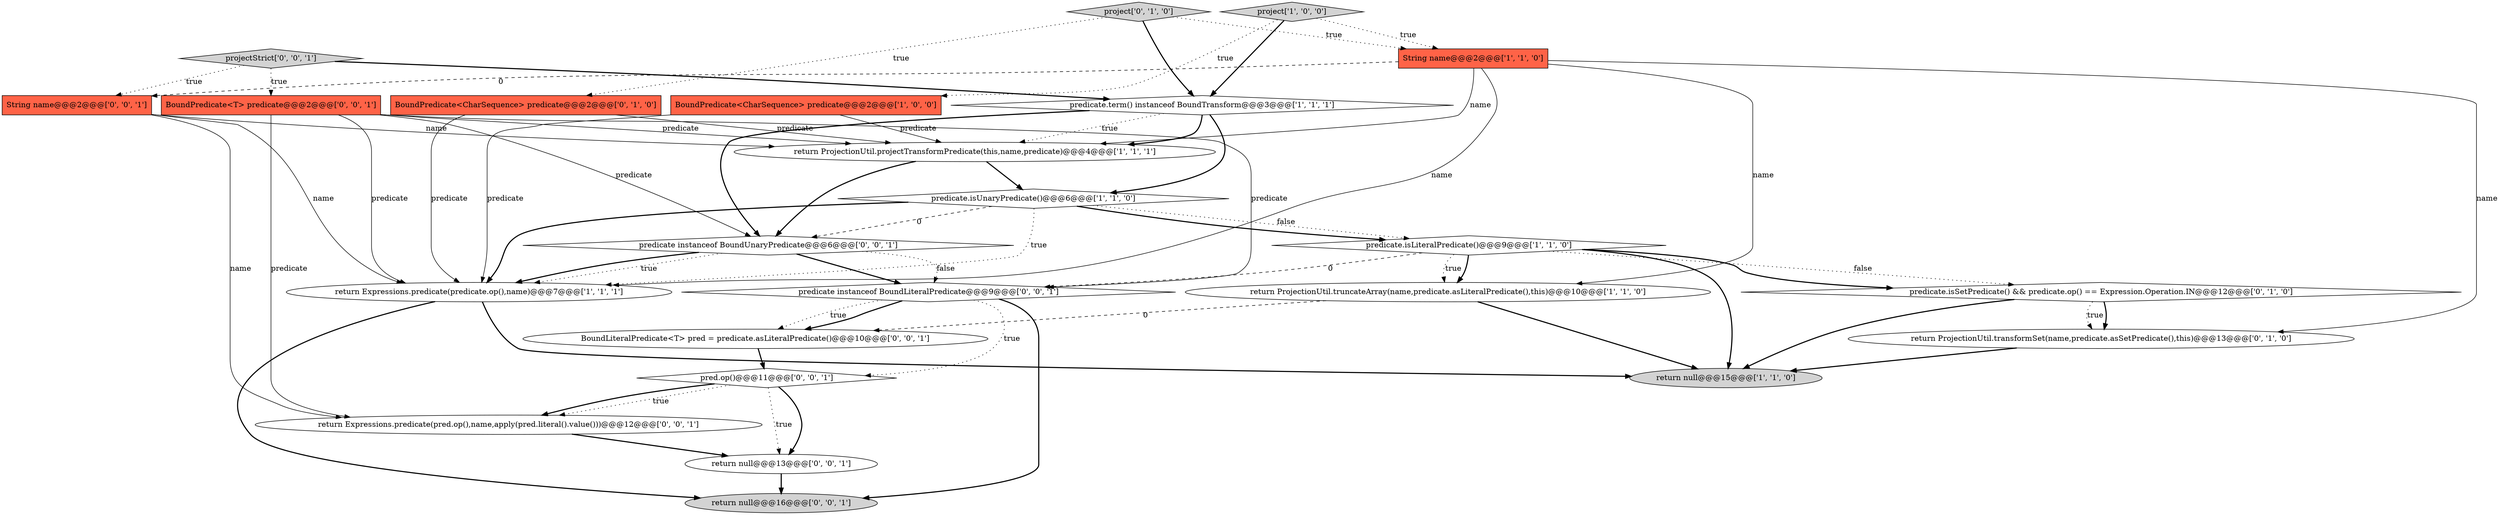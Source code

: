 digraph {
22 [style = filled, label = "String name@@@2@@@['0', '0', '1']", fillcolor = tomato, shape = box image = "AAA0AAABBB3BBB"];
14 [style = filled, label = "return Expressions.predicate(pred.op(),name,apply(pred.literal().value()))@@@12@@@['0', '0', '1']", fillcolor = white, shape = ellipse image = "AAA0AAABBB3BBB"];
7 [style = filled, label = "predicate.isLiteralPredicate()@@@9@@@['1', '1', '0']", fillcolor = white, shape = diamond image = "AAA0AAABBB1BBB"];
19 [style = filled, label = "predicate instanceof BoundUnaryPredicate@@@6@@@['0', '0', '1']", fillcolor = white, shape = diamond image = "AAA0AAABBB3BBB"];
16 [style = filled, label = "pred.op()@@@11@@@['0', '0', '1']", fillcolor = white, shape = diamond image = "AAA0AAABBB3BBB"];
9 [style = filled, label = "predicate.term() instanceof BoundTransform@@@3@@@['1', '1', '1']", fillcolor = white, shape = diamond image = "AAA0AAABBB1BBB"];
17 [style = filled, label = "BoundLiteralPredicate<T> pred = predicate.asLiteralPredicate()@@@10@@@['0', '0', '1']", fillcolor = white, shape = ellipse image = "AAA0AAABBB3BBB"];
23 [style = filled, label = "projectStrict['0', '0', '1']", fillcolor = lightgray, shape = diamond image = "AAA0AAABBB3BBB"];
4 [style = filled, label = "return Expressions.predicate(predicate.op(),name)@@@7@@@['1', '1', '1']", fillcolor = white, shape = ellipse image = "AAA0AAABBB1BBB"];
8 [style = filled, label = "return ProjectionUtil.truncateArray(name,predicate.asLiteralPredicate(),this)@@@10@@@['1', '1', '0']", fillcolor = white, shape = ellipse image = "AAA0AAABBB1BBB"];
1 [style = filled, label = "return null@@@15@@@['1', '1', '0']", fillcolor = lightgray, shape = ellipse image = "AAA0AAABBB1BBB"];
10 [style = filled, label = "BoundPredicate<CharSequence> predicate@@@2@@@['0', '1', '0']", fillcolor = tomato, shape = box image = "AAA0AAABBB2BBB"];
15 [style = filled, label = "return null@@@16@@@['0', '0', '1']", fillcolor = lightgray, shape = ellipse image = "AAA0AAABBB3BBB"];
20 [style = filled, label = "predicate instanceof BoundLiteralPredicate@@@9@@@['0', '0', '1']", fillcolor = white, shape = diamond image = "AAA0AAABBB3BBB"];
0 [style = filled, label = "BoundPredicate<CharSequence> predicate@@@2@@@['1', '0', '0']", fillcolor = tomato, shape = box image = "AAA0AAABBB1BBB"];
11 [style = filled, label = "project['0', '1', '0']", fillcolor = lightgray, shape = diamond image = "AAA0AAABBB2BBB"];
13 [style = filled, label = "predicate.isSetPredicate() && predicate.op() == Expression.Operation.IN@@@12@@@['0', '1', '0']", fillcolor = white, shape = diamond image = "AAA1AAABBB2BBB"];
12 [style = filled, label = "return ProjectionUtil.transformSet(name,predicate.asSetPredicate(),this)@@@13@@@['0', '1', '0']", fillcolor = white, shape = ellipse image = "AAA1AAABBB2BBB"];
5 [style = filled, label = "project['1', '0', '0']", fillcolor = lightgray, shape = diamond image = "AAA0AAABBB1BBB"];
2 [style = filled, label = "String name@@@2@@@['1', '1', '0']", fillcolor = tomato, shape = box image = "AAA0AAABBB1BBB"];
21 [style = filled, label = "return null@@@13@@@['0', '0', '1']", fillcolor = white, shape = ellipse image = "AAA0AAABBB3BBB"];
3 [style = filled, label = "return ProjectionUtil.projectTransformPredicate(this,name,predicate)@@@4@@@['1', '1', '1']", fillcolor = white, shape = ellipse image = "AAA0AAABBB1BBB"];
6 [style = filled, label = "predicate.isUnaryPredicate()@@@6@@@['1', '1', '0']", fillcolor = white, shape = diamond image = "AAA0AAABBB1BBB"];
18 [style = filled, label = "BoundPredicate<T> predicate@@@2@@@['0', '0', '1']", fillcolor = tomato, shape = box image = "AAA0AAABBB3BBB"];
5->0 [style = dotted, label="true"];
9->19 [style = bold, label=""];
23->9 [style = bold, label=""];
2->22 [style = dashed, label="0"];
2->4 [style = solid, label="name"];
18->3 [style = solid, label="predicate"];
11->2 [style = dotted, label="true"];
7->8 [style = bold, label=""];
19->20 [style = dotted, label="false"];
6->4 [style = bold, label=""];
11->10 [style = dotted, label="true"];
21->15 [style = bold, label=""];
18->20 [style = solid, label="predicate"];
14->21 [style = bold, label=""];
7->13 [style = dotted, label="false"];
7->8 [style = dotted, label="true"];
19->20 [style = bold, label=""];
7->20 [style = dashed, label="0"];
22->4 [style = solid, label="name"];
20->15 [style = bold, label=""];
9->3 [style = bold, label=""];
10->4 [style = solid, label="predicate"];
0->3 [style = solid, label="predicate"];
16->14 [style = dotted, label="true"];
12->1 [style = bold, label=""];
20->17 [style = dotted, label="true"];
11->9 [style = bold, label=""];
0->4 [style = solid, label="predicate"];
5->9 [style = bold, label=""];
2->3 [style = solid, label="name"];
20->16 [style = dotted, label="true"];
6->7 [style = dotted, label="false"];
18->14 [style = solid, label="predicate"];
4->1 [style = bold, label=""];
19->4 [style = dotted, label="true"];
9->6 [style = bold, label=""];
3->6 [style = bold, label=""];
8->1 [style = bold, label=""];
22->14 [style = solid, label="name"];
7->13 [style = bold, label=""];
2->12 [style = solid, label="name"];
6->4 [style = dotted, label="true"];
23->22 [style = dotted, label="true"];
13->12 [style = bold, label=""];
16->21 [style = bold, label=""];
23->18 [style = dotted, label="true"];
16->14 [style = bold, label=""];
3->19 [style = bold, label=""];
22->3 [style = solid, label="name"];
16->21 [style = dotted, label="true"];
19->4 [style = bold, label=""];
13->1 [style = bold, label=""];
20->17 [style = bold, label=""];
9->3 [style = dotted, label="true"];
2->8 [style = solid, label="name"];
7->1 [style = bold, label=""];
6->19 [style = dashed, label="0"];
6->7 [style = bold, label=""];
4->15 [style = bold, label=""];
13->12 [style = dotted, label="true"];
18->19 [style = solid, label="predicate"];
17->16 [style = bold, label=""];
10->3 [style = solid, label="predicate"];
18->4 [style = solid, label="predicate"];
8->17 [style = dashed, label="0"];
5->2 [style = dotted, label="true"];
}
